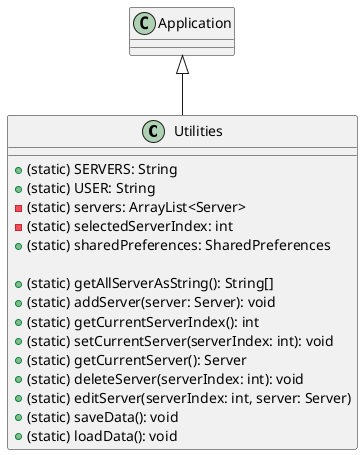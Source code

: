 @startuml
class Utilities extends Application {
    + (static) SERVERS: String
    + (static) USER: String
    - (static) servers: ArrayList<Server>
    - (static) selectedServerIndex: int
    + (static) sharedPreferences: SharedPreferences

    + (static) getAllServerAsString(): String[]
    + (static) addServer(server: Server): void
    + (static) getCurrentServerIndex(): int
    + (static) setCurrentServer(serverIndex: int): void
    + (static) getCurrentServer(): Server
    + (static) deleteServer(serverIndex: int): void
    + (static) editServer(serverIndex: int, server: Server)
    + (static) saveData(): void
    + (static) loadData(): void
}
@enduml